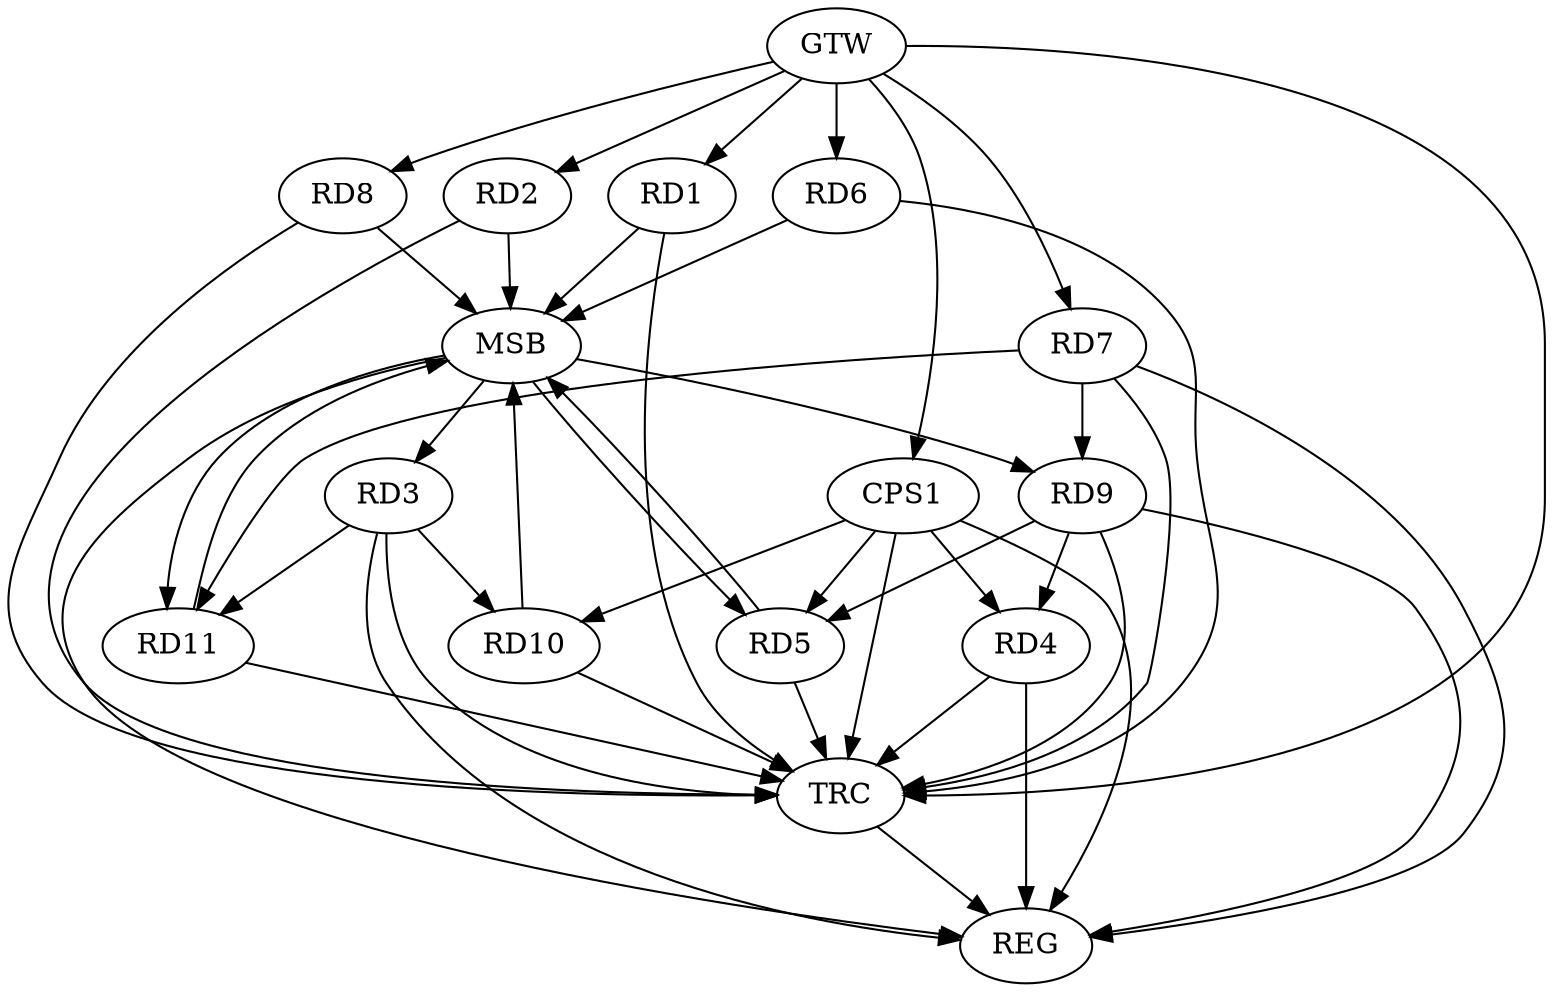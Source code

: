 strict digraph G {
  RD1 [ label="RD1" ];
  RD2 [ label="RD2" ];
  RD3 [ label="RD3" ];
  RD4 [ label="RD4" ];
  RD5 [ label="RD5" ];
  RD6 [ label="RD6" ];
  RD7 [ label="RD7" ];
  RD8 [ label="RD8" ];
  RD9 [ label="RD9" ];
  RD10 [ label="RD10" ];
  RD11 [ label="RD11" ];
  CPS1 [ label="CPS1" ];
  GTW [ label="GTW" ];
  REG [ label="REG" ];
  MSB [ label="MSB" ];
  TRC [ label="TRC" ];
  RD3 -> RD10;
  RD3 -> RD11;
  RD9 -> RD4;
  RD9 -> RD5;
  RD7 -> RD9;
  RD7 -> RD11;
  CPS1 -> RD4;
  CPS1 -> RD5;
  CPS1 -> RD10;
  GTW -> RD1;
  GTW -> RD2;
  GTW -> RD6;
  GTW -> RD7;
  GTW -> RD8;
  GTW -> CPS1;
  RD3 -> REG;
  RD4 -> REG;
  RD7 -> REG;
  RD9 -> REG;
  CPS1 -> REG;
  RD1 -> MSB;
  MSB -> RD3;
  MSB -> REG;
  RD2 -> MSB;
  MSB -> RD11;
  RD5 -> MSB;
  RD6 -> MSB;
  RD8 -> MSB;
  MSB -> RD5;
  RD10 -> MSB;
  RD11 -> MSB;
  MSB -> RD9;
  RD1 -> TRC;
  RD2 -> TRC;
  RD3 -> TRC;
  RD4 -> TRC;
  RD5 -> TRC;
  RD6 -> TRC;
  RD7 -> TRC;
  RD8 -> TRC;
  RD9 -> TRC;
  RD10 -> TRC;
  RD11 -> TRC;
  CPS1 -> TRC;
  GTW -> TRC;
  TRC -> REG;
}
